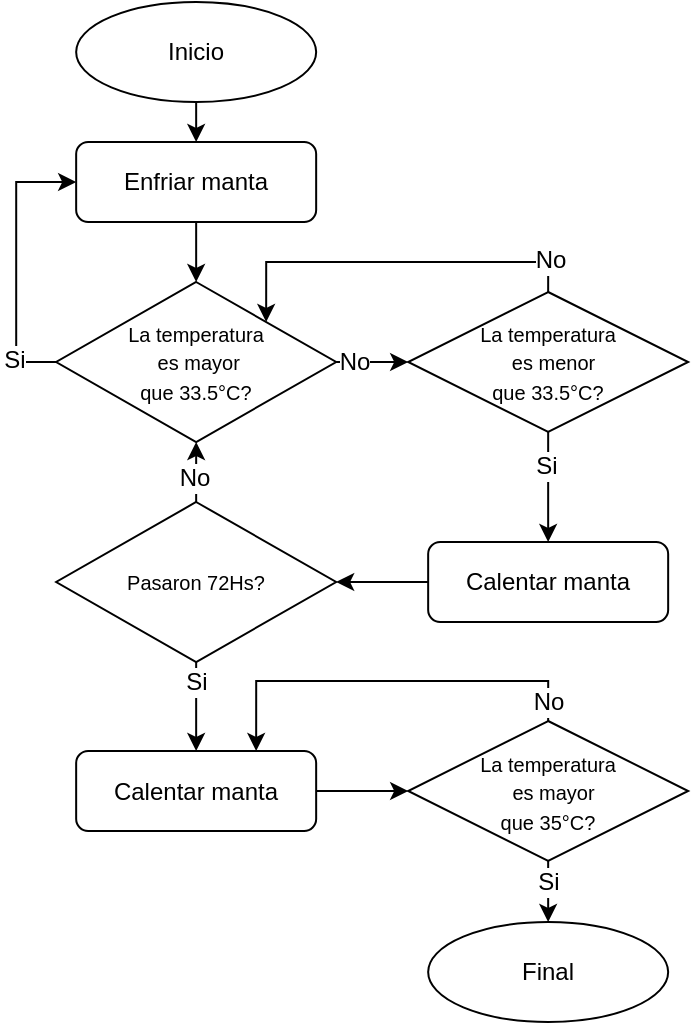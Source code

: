 <mxfile version="18.1.3" type="device"><diagram id="lKs-J8_3bRX8X98laZd2" name="Page-1"><mxGraphModel dx="718" dy="402" grid="1" gridSize="10" guides="1" tooltips="1" connect="1" arrows="1" fold="1" page="1" pageScale="1" pageWidth="827" pageHeight="1169" math="0" shadow="0"><root><mxCell id="0"/><mxCell id="1" parent="0"/><mxCell id="JCn3QZednFGCtx7zD7s9-37" style="edgeStyle=orthogonalEdgeStyle;rounded=0;orthogonalLoop=1;jettySize=auto;html=1;exitX=0.5;exitY=1;exitDx=0;exitDy=0;entryX=0.5;entryY=0;entryDx=0;entryDy=0;fontSize=12;" edge="1" parent="1" source="JCn3QZednFGCtx7zD7s9-1" target="JCn3QZednFGCtx7zD7s9-2"><mxGeometry relative="1" as="geometry"/></mxCell><mxCell id="JCn3QZednFGCtx7zD7s9-1" value="Inicio" style="ellipse;whiteSpace=wrap;html=1;" vertex="1" parent="1"><mxGeometry x="261.08" y="220" width="120" height="50" as="geometry"/></mxCell><mxCell id="JCn3QZednFGCtx7zD7s9-6" style="edgeStyle=orthogonalEdgeStyle;rounded=0;orthogonalLoop=1;jettySize=auto;html=1;exitX=0.5;exitY=1;exitDx=0;exitDy=0;entryX=0.5;entryY=0;entryDx=0;entryDy=0;fontSize=10;" edge="1" parent="1" source="JCn3QZednFGCtx7zD7s9-2" target="JCn3QZednFGCtx7zD7s9-5"><mxGeometry relative="1" as="geometry"/></mxCell><mxCell id="JCn3QZednFGCtx7zD7s9-2" value="Enfriar manta" style="rounded=1;whiteSpace=wrap;html=1;" vertex="1" parent="1"><mxGeometry x="261.08" y="290" width="120" height="40" as="geometry"/></mxCell><mxCell id="JCn3QZednFGCtx7zD7s9-3" value="Final" style="ellipse;whiteSpace=wrap;html=1;" vertex="1" parent="1"><mxGeometry x="437.08" y="680" width="120" height="50" as="geometry"/></mxCell><mxCell id="JCn3QZednFGCtx7zD7s9-7" style="edgeStyle=orthogonalEdgeStyle;rounded=0;orthogonalLoop=1;jettySize=auto;html=1;exitX=0;exitY=0.5;exitDx=0;exitDy=0;entryX=0;entryY=0.5;entryDx=0;entryDy=0;fontSize=10;" edge="1" parent="1" source="JCn3QZednFGCtx7zD7s9-5" target="JCn3QZednFGCtx7zD7s9-2"><mxGeometry relative="1" as="geometry"/></mxCell><mxCell id="JCn3QZednFGCtx7zD7s9-8" value="&lt;font style=&quot;font-size: 12px;&quot;&gt;Si&lt;/font&gt;" style="edgeLabel;html=1;align=center;verticalAlign=middle;resizable=0;points=[];fontSize=10;" vertex="1" connectable="0" parent="JCn3QZednFGCtx7zD7s9-7"><mxGeometry x="-0.205" y="1" relative="1" as="geometry"><mxPoint y="34" as="offset"/></mxGeometry></mxCell><mxCell id="JCn3QZednFGCtx7zD7s9-27" value="" style="edgeStyle=orthogonalEdgeStyle;rounded=0;orthogonalLoop=1;jettySize=auto;html=1;fontSize=12;" edge="1" parent="1" source="JCn3QZednFGCtx7zD7s9-5" target="JCn3QZednFGCtx7zD7s9-13"><mxGeometry relative="1" as="geometry"/></mxCell><mxCell id="JCn3QZednFGCtx7zD7s9-29" value="No" style="edgeLabel;html=1;align=center;verticalAlign=middle;resizable=0;points=[];fontSize=12;" vertex="1" connectable="0" parent="JCn3QZednFGCtx7zD7s9-27"><mxGeometry x="-0.366" relative="1" as="geometry"><mxPoint x="-5" as="offset"/></mxGeometry></mxCell><mxCell id="JCn3QZednFGCtx7zD7s9-5" value="&lt;font style=&quot;font-size: 10px;&quot;&gt;La temperatura&lt;br&gt;&amp;nbsp;es mayor &lt;br&gt;que 33.5°C?&lt;/font&gt;" style="rhombus;whiteSpace=wrap;html=1;" vertex="1" parent="1"><mxGeometry x="251.08" y="360" width="140" height="80" as="geometry"/></mxCell><mxCell id="JCn3QZednFGCtx7zD7s9-32" style="edgeStyle=orthogonalEdgeStyle;rounded=0;orthogonalLoop=1;jettySize=auto;html=1;exitX=0;exitY=0.5;exitDx=0;exitDy=0;entryX=1;entryY=0.5;entryDx=0;entryDy=0;fontSize=12;" edge="1" parent="1" source="JCn3QZednFGCtx7zD7s9-9" target="JCn3QZednFGCtx7zD7s9-25"><mxGeometry relative="1" as="geometry"/></mxCell><mxCell id="JCn3QZednFGCtx7zD7s9-9" value="Calentar manta" style="rounded=1;whiteSpace=wrap;html=1;" vertex="1" parent="1"><mxGeometry x="437.08" y="490" width="120" height="40" as="geometry"/></mxCell><mxCell id="JCn3QZednFGCtx7zD7s9-30" style="edgeStyle=orthogonalEdgeStyle;rounded=0;orthogonalLoop=1;jettySize=auto;html=1;exitX=0.5;exitY=1;exitDx=0;exitDy=0;entryX=0.5;entryY=0;entryDx=0;entryDy=0;fontSize=12;" edge="1" parent="1" source="JCn3QZednFGCtx7zD7s9-13" target="JCn3QZednFGCtx7zD7s9-9"><mxGeometry relative="1" as="geometry"/></mxCell><mxCell id="JCn3QZednFGCtx7zD7s9-31" value="Si" style="edgeLabel;html=1;align=center;verticalAlign=middle;resizable=0;points=[];fontSize=12;" vertex="1" connectable="0" parent="JCn3QZednFGCtx7zD7s9-30"><mxGeometry x="-0.375" y="-1" relative="1" as="geometry"><mxPoint as="offset"/></mxGeometry></mxCell><mxCell id="JCn3QZednFGCtx7zD7s9-41" style="edgeStyle=orthogonalEdgeStyle;rounded=0;orthogonalLoop=1;jettySize=auto;html=1;exitX=0.5;exitY=0;exitDx=0;exitDy=0;entryX=1;entryY=0;entryDx=0;entryDy=0;fontSize=12;" edge="1" parent="1" source="JCn3QZednFGCtx7zD7s9-13" target="JCn3QZednFGCtx7zD7s9-5"><mxGeometry relative="1" as="geometry"><Array as="points"><mxPoint x="497.14" y="350"/><mxPoint x="356.14" y="350"/></Array></mxGeometry></mxCell><mxCell id="JCn3QZednFGCtx7zD7s9-42" value="No" style="edgeLabel;html=1;align=center;verticalAlign=middle;resizable=0;points=[];fontSize=12;" vertex="1" connectable="0" parent="JCn3QZednFGCtx7zD7s9-41"><mxGeometry x="-0.424" y="-1" relative="1" as="geometry"><mxPoint x="39" as="offset"/></mxGeometry></mxCell><mxCell id="JCn3QZednFGCtx7zD7s9-13" value="&lt;font style=&quot;font-size: 10px;&quot;&gt;La temperatura&lt;br&gt;&amp;nbsp; es menor &lt;br&gt;que 33.5°C?&lt;/font&gt;" style="rhombus;whiteSpace=wrap;html=1;" vertex="1" parent="1"><mxGeometry x="427.08" y="365" width="140" height="70" as="geometry"/></mxCell><mxCell id="JCn3QZednFGCtx7zD7s9-33" style="edgeStyle=orthogonalEdgeStyle;rounded=0;orthogonalLoop=1;jettySize=auto;html=1;exitX=0.5;exitY=0;exitDx=0;exitDy=0;entryX=0.5;entryY=1;entryDx=0;entryDy=0;fontSize=12;" edge="1" parent="1" source="JCn3QZednFGCtx7zD7s9-25" target="JCn3QZednFGCtx7zD7s9-5"><mxGeometry relative="1" as="geometry"/></mxCell><mxCell id="JCn3QZednFGCtx7zD7s9-34" value="No" style="edgeLabel;html=1;align=center;verticalAlign=middle;resizable=0;points=[];fontSize=12;" vertex="1" connectable="0" parent="JCn3QZednFGCtx7zD7s9-33"><mxGeometry x="-0.213" y="1" relative="1" as="geometry"><mxPoint as="offset"/></mxGeometry></mxCell><mxCell id="JCn3QZednFGCtx7zD7s9-44" style="edgeStyle=orthogonalEdgeStyle;rounded=0;orthogonalLoop=1;jettySize=auto;html=1;exitX=0.5;exitY=1;exitDx=0;exitDy=0;entryX=0.5;entryY=0;entryDx=0;entryDy=0;fontSize=12;" edge="1" parent="1" source="JCn3QZednFGCtx7zD7s9-25" target="JCn3QZednFGCtx7zD7s9-35"><mxGeometry relative="1" as="geometry"/></mxCell><mxCell id="JCn3QZednFGCtx7zD7s9-45" value="Si" style="edgeLabel;html=1;align=center;verticalAlign=middle;resizable=0;points=[];fontSize=12;" vertex="1" connectable="0" parent="JCn3QZednFGCtx7zD7s9-44"><mxGeometry x="0.331" relative="1" as="geometry"><mxPoint y="-20" as="offset"/></mxGeometry></mxCell><mxCell id="JCn3QZednFGCtx7zD7s9-25" value="&lt;span style=&quot;font-size: 10px;&quot;&gt;Pasaron 72Hs?&lt;/span&gt;" style="rhombus;whiteSpace=wrap;html=1;" vertex="1" parent="1"><mxGeometry x="251.08" y="470" width="140" height="80" as="geometry"/></mxCell><mxCell id="JCn3QZednFGCtx7zD7s9-48" style="edgeStyle=orthogonalEdgeStyle;rounded=0;orthogonalLoop=1;jettySize=auto;html=1;entryX=0;entryY=0.5;entryDx=0;entryDy=0;fontSize=12;" edge="1" parent="1" source="JCn3QZednFGCtx7zD7s9-35"><mxGeometry relative="1" as="geometry"><mxPoint x="427.08" y="614.5" as="targetPoint"/></mxGeometry></mxCell><mxCell id="JCn3QZednFGCtx7zD7s9-35" value="Calentar manta" style="rounded=1;whiteSpace=wrap;html=1;" vertex="1" parent="1"><mxGeometry x="261.08" y="594.5" width="120" height="40" as="geometry"/></mxCell><mxCell id="JCn3QZednFGCtx7zD7s9-51" style="edgeStyle=orthogonalEdgeStyle;rounded=0;orthogonalLoop=1;jettySize=auto;html=1;exitX=0.5;exitY=0;exitDx=0;exitDy=0;entryX=0.75;entryY=0;entryDx=0;entryDy=0;fontSize=12;" edge="1" parent="1" source="JCn3QZednFGCtx7zD7s9-49" target="JCn3QZednFGCtx7zD7s9-35"><mxGeometry relative="1" as="geometry"/></mxCell><mxCell id="JCn3QZednFGCtx7zD7s9-52" value="No" style="edgeLabel;html=1;align=center;verticalAlign=middle;resizable=0;points=[];fontSize=12;" vertex="1" connectable="0" parent="JCn3QZednFGCtx7zD7s9-51"><mxGeometry x="-0.627" y="-2" relative="1" as="geometry"><mxPoint x="17" y="12" as="offset"/></mxGeometry></mxCell><mxCell id="JCn3QZednFGCtx7zD7s9-53" style="edgeStyle=orthogonalEdgeStyle;rounded=0;orthogonalLoop=1;jettySize=auto;html=1;exitX=0.5;exitY=1;exitDx=0;exitDy=0;entryX=0.5;entryY=0;entryDx=0;entryDy=0;fontSize=12;" edge="1" parent="1" source="JCn3QZednFGCtx7zD7s9-49" target="JCn3QZednFGCtx7zD7s9-3"><mxGeometry relative="1" as="geometry"/></mxCell><mxCell id="JCn3QZednFGCtx7zD7s9-54" value="Si" style="edgeLabel;html=1;align=center;verticalAlign=middle;resizable=0;points=[];fontSize=12;" vertex="1" connectable="0" parent="JCn3QZednFGCtx7zD7s9-53"><mxGeometry x="-0.836" relative="1" as="geometry"><mxPoint y="8" as="offset"/></mxGeometry></mxCell><mxCell id="JCn3QZednFGCtx7zD7s9-49" value="&lt;font style=&quot;font-size: 10px;&quot;&gt;La temperatura&lt;br&gt;&amp;nbsp; es mayor&lt;br&gt;que 35°C?&lt;/font&gt;" style="rhombus;whiteSpace=wrap;html=1;" vertex="1" parent="1"><mxGeometry x="427.08" y="579.5" width="140" height="70" as="geometry"/></mxCell></root></mxGraphModel></diagram></mxfile>